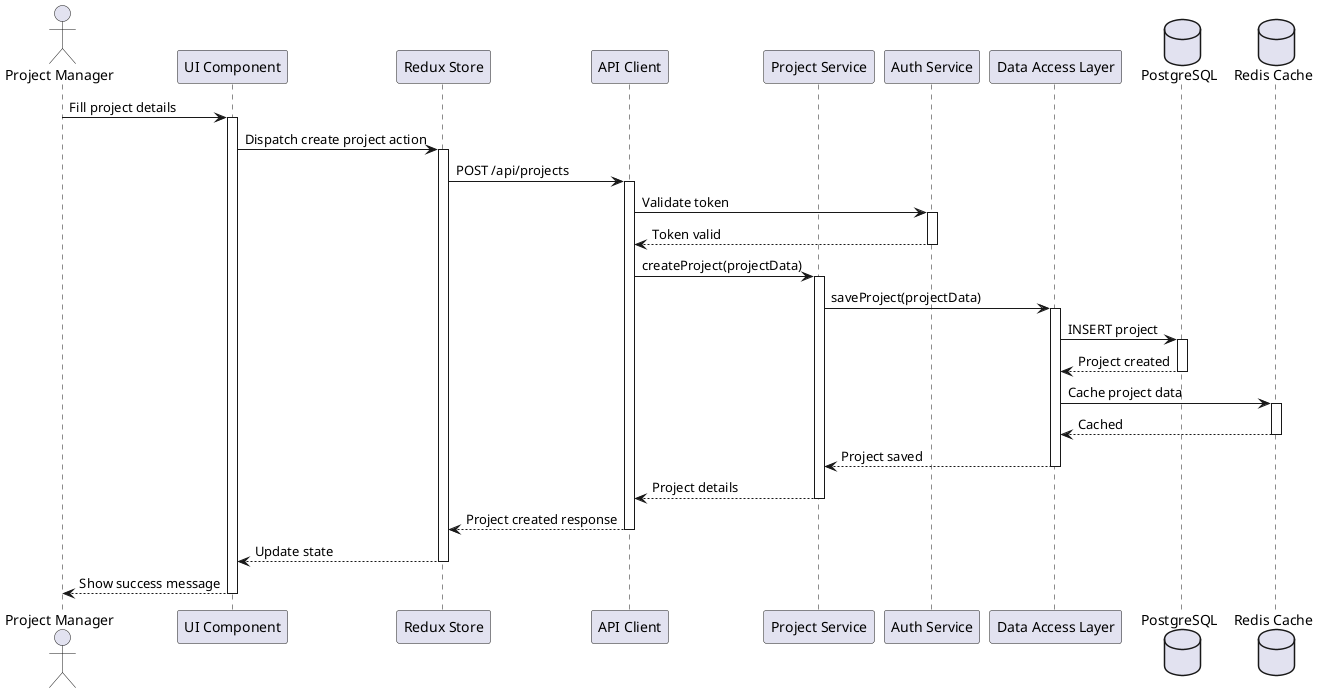 @startuml Create New Project Sequence
actor "Project Manager" as PM
participant "UI Component" as UI
participant "Redux Store" as Redux
participant "API Client" as API
participant "Project Service" as PS
participant "Auth Service" as AS
participant "Data Access Layer" as DAL
database "PostgreSQL" as DB
database "Redis Cache" as Cache

PM -> UI: Fill project details
activate UI

UI -> Redux: Dispatch create project action
activate Redux

Redux -> API: POST /api/projects
activate API

API -> AS: Validate token
activate AS
AS --> API: Token valid
deactivate AS

API -> PS: createProject(projectData)
activate PS

PS -> DAL: saveProject(projectData)
activate DAL

DAL -> DB: INSERT project
activate DB
DB --> DAL: Project created
deactivate DB

DAL -> Cache: Cache project data
activate Cache
Cache --> DAL: Cached
deactivate Cache

DAL --> PS: Project saved
deactivate DAL

PS --> API: Project details
deactivate PS

API --> Redux: Project created response
deactivate API

Redux --> UI: Update state
deactivate Redux

UI --> PM: Show success message
deactivate UI

@enduml

@startuml Create New User Sequence
actor "Admin" as ADMIN
participant "UI Component" as UI
participant "Redux Store" as Redux
participant "API Client" as API
participant "User Service" as US
participant "Auth Service" as AS
participant "Data Access Layer" as DAL
database "PostgreSQL" as DB
database "Redis Cache" as Cache

ADMIN -> UI: Fill user details
activate UI

UI -> Redux: Dispatch create user action
activate Redux

Redux -> API: POST /api/users
activate API

API -> AS: Validate admin token
activate AS
AS --> API: Token valid
deactivate AS

API -> US: createUser(userData)
activate US

US -> US: Hash password

US -> DAL: saveUser(userData)
activate DAL

DAL -> DB: INSERT user
activate DB
DB --> DAL: User created
deactivate DB

DAL -> Cache: Cache user data
activate Cache
Cache --> DAL: Cached
deactivate Cache

DAL --> US: User saved
deactivate DAL

US --> API: User details
deactivate US

API --> Redux: User created response
deactivate API

Redux --> UI: Update state
deactivate Redux

UI --> ADMIN: Show success message
deactivate UI

@enduml